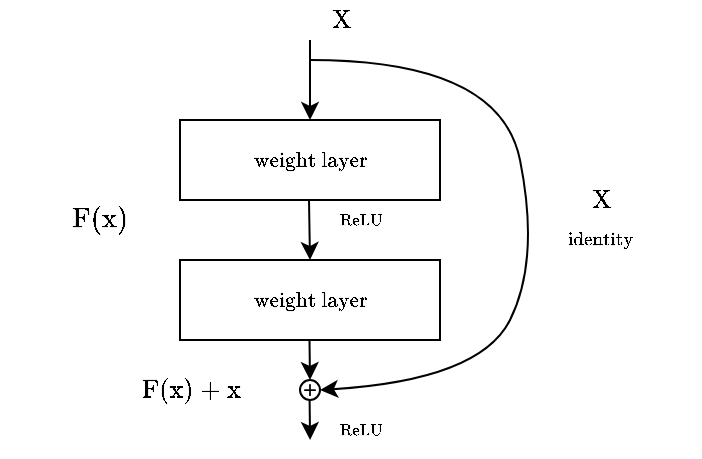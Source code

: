 <mxfile version="15.2.7" type="github">
  <diagram id="YXr2eBg8ljijNtAlvqYT" name="Page-1">
    <mxGraphModel dx="1422" dy="737" grid="1" gridSize="10" guides="1" tooltips="1" connect="1" arrows="1" fold="1" page="1" pageScale="1" pageWidth="850" pageHeight="1100" math="1" shadow="0">
      <root>
        <mxCell id="0" />
        <mxCell id="1" parent="0" />
        <mxCell id="UqXHgI5hlwFw82xfGdeS-2" value="" style="rounded=0;whiteSpace=wrap;html=1;" vertex="1" parent="1">
          <mxGeometry x="310" y="180" width="130" height="40" as="geometry" />
        </mxCell>
        <mxCell id="UqXHgI5hlwFw82xfGdeS-3" value="&lt;font style=&quot;font-size: 9px&quot;&gt;$$\mbox{weight layer}$$&lt;/font&gt;" style="rounded=0;whiteSpace=wrap;html=1;" vertex="1" parent="1">
          <mxGeometry x="310" y="250" width="130" height="40" as="geometry" />
        </mxCell>
        <mxCell id="UqXHgI5hlwFw82xfGdeS-4" value="&lt;span style=&quot;font-family: &amp;#34;latin modern&amp;#34; ; font-size: 7px&quot;&gt;&lt;br&gt;&lt;/span&gt;" style="text;html=1;align=center;verticalAlign=middle;resizable=0;points=[];autosize=1;strokeColor=none;fillColor=none;" vertex="1" parent="1">
          <mxGeometry x="550" y="220" width="20" height="20" as="geometry" />
        </mxCell>
        <mxCell id="UqXHgI5hlwFw82xfGdeS-5" value="&lt;font style=&quot;font-size: 9px&quot;&gt;$$\mbox{weight layer}$$&lt;/font&gt;" style="text;html=1;align=center;verticalAlign=middle;resizable=0;points=[];autosize=1;strokeColor=none;fillColor=none;fontSize=10;" vertex="1" parent="1">
          <mxGeometry x="320" y="190" width="110" height="20" as="geometry" />
        </mxCell>
        <mxCell id="UqXHgI5hlwFw82xfGdeS-6" value="" style="endArrow=classic;html=1;entryX=0.5;entryY=0;entryDx=0;entryDy=0;" edge="1" parent="1" target="UqXHgI5hlwFw82xfGdeS-2">
          <mxGeometry width="50" height="50" relative="1" as="geometry">
            <mxPoint x="375" y="140" as="sourcePoint" />
            <mxPoint x="470" y="190" as="targetPoint" />
          </mxGeometry>
        </mxCell>
        <mxCell id="UqXHgI5hlwFw82xfGdeS-7" value="" style="endArrow=classic;html=1;" edge="1" parent="1">
          <mxGeometry width="50" height="50" relative="1" as="geometry">
            <mxPoint x="374.5" y="220" as="sourcePoint" />
            <mxPoint x="375" y="250" as="targetPoint" />
          </mxGeometry>
        </mxCell>
        <mxCell id="UqXHgI5hlwFw82xfGdeS-8" value="" style="endArrow=classic;html=1;" edge="1" parent="1" target="UqXHgI5hlwFw82xfGdeS-9">
          <mxGeometry width="50" height="50" relative="1" as="geometry">
            <mxPoint x="374.75" y="290" as="sourcePoint" />
            <mxPoint x="375" y="310" as="targetPoint" />
          </mxGeometry>
        </mxCell>
        <mxCell id="UqXHgI5hlwFw82xfGdeS-9" value="+" style="ellipse;whiteSpace=wrap;html=1;aspect=fixed;" vertex="1" parent="1">
          <mxGeometry x="370" y="310" width="10" height="10" as="geometry" />
        </mxCell>
        <mxCell id="UqXHgI5hlwFw82xfGdeS-10" value="" style="endArrow=classic;html=1;" edge="1" parent="1">
          <mxGeometry width="50" height="50" relative="1" as="geometry">
            <mxPoint x="374.8" y="320" as="sourcePoint" />
            <mxPoint x="375.05" y="340" as="targetPoint" />
          </mxGeometry>
        </mxCell>
        <mxCell id="UqXHgI5hlwFw82xfGdeS-11" value="" style="curved=1;endArrow=classic;html=1;entryX=1;entryY=0.5;entryDx=0;entryDy=0;" edge="1" parent="1" target="UqXHgI5hlwFw82xfGdeS-9">
          <mxGeometry width="50" height="50" relative="1" as="geometry">
            <mxPoint x="375" y="150" as="sourcePoint" />
            <mxPoint x="570" y="250" as="targetPoint" />
            <Array as="points">
              <mxPoint x="470" y="150" />
              <mxPoint x="490" y="250" />
              <mxPoint x="460" y="310" />
            </Array>
          </mxGeometry>
        </mxCell>
        <mxCell id="UqXHgI5hlwFw82xfGdeS-12" value="&lt;font style=&quot;font-size: 11px&quot;&gt;$$\mbox{X}$$&lt;/font&gt;" style="text;html=1;align=center;verticalAlign=middle;resizable=0;points=[];autosize=1;strokeColor=none;fillColor=none;" vertex="1" parent="1">
          <mxGeometry x="350" y="120" width="80" height="20" as="geometry" />
        </mxCell>
        <mxCell id="UqXHgI5hlwFw82xfGdeS-13" value="&lt;font style=&quot;font-size: 8px&quot;&gt;$$\mbox{identity}$$&lt;/font&gt;" style="text;html=1;align=center;verticalAlign=middle;resizable=0;points=[];autosize=1;strokeColor=none;fillColor=none;" vertex="1" parent="1">
          <mxGeometry x="475" y="230" width="90" height="20" as="geometry" />
        </mxCell>
        <mxCell id="UqXHgI5hlwFw82xfGdeS-14" value="&lt;font style=&quot;font-size: 12px&quot;&gt;$$\mbox{F(x)}$$&lt;/font&gt;" style="text;html=1;align=center;verticalAlign=middle;resizable=0;points=[];autosize=1;strokeColor=none;fillColor=none;" vertex="1" parent="1">
          <mxGeometry x="220" y="220" width="100" height="20" as="geometry" />
        </mxCell>
        <mxCell id="UqXHgI5hlwFw82xfGdeS-15" value="&lt;font style=&quot;font-size: 11px&quot;&gt;$$\mbox{F(x) + x}$$&lt;/font&gt;" style="text;html=1;align=center;verticalAlign=middle;resizable=0;points=[];autosize=1;strokeColor=none;fillColor=none;" vertex="1" parent="1">
          <mxGeometry x="260" y="305" width="110" height="20" as="geometry" />
        </mxCell>
        <mxCell id="UqXHgI5hlwFw82xfGdeS-16" value="&lt;span style=&quot;font-size: 7px&quot;&gt;$$\mbox{ReLU}$$&lt;/span&gt;" style="text;html=1;align=center;verticalAlign=middle;resizable=0;points=[];autosize=1;strokeColor=none;fillColor=none;" vertex="1" parent="1">
          <mxGeometry x="365" y="220" width="70" height="20" as="geometry" />
        </mxCell>
        <mxCell id="UqXHgI5hlwFw82xfGdeS-17" value="&lt;span style=&quot;font-size: 7px&quot;&gt;$$\mbox{ReLU}$$&lt;/span&gt;" style="text;html=1;align=center;verticalAlign=middle;resizable=0;points=[];autosize=1;strokeColor=none;fillColor=none;" vertex="1" parent="1">
          <mxGeometry x="365" y="325" width="70" height="20" as="geometry" />
        </mxCell>
        <mxCell id="UqXHgI5hlwFw82xfGdeS-18" value="&lt;font style=&quot;font-size: 11px&quot;&gt;$$\mbox{X}$$&lt;/font&gt;" style="text;html=1;align=center;verticalAlign=middle;resizable=0;points=[];autosize=1;strokeColor=none;fillColor=none;" vertex="1" parent="1">
          <mxGeometry x="480" y="210" width="80" height="20" as="geometry" />
        </mxCell>
      </root>
    </mxGraphModel>
  </diagram>
</mxfile>
